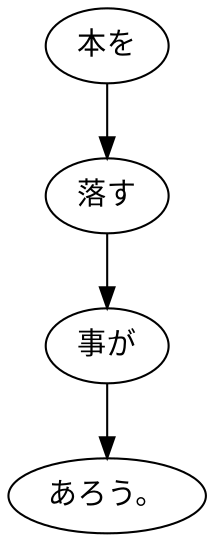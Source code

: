 digraph graph991 {
	node0 [label="本を"];
	node1 [label="落す"];
	node2 [label="事が"];
	node3 [label="あろう。"];
	node0 -> node1;
	node1 -> node2;
	node2 -> node3;
}
